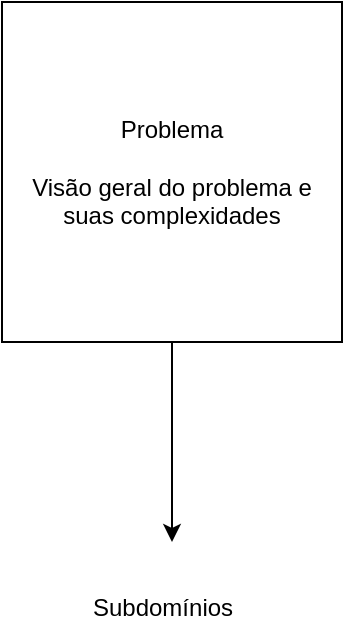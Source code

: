 <mxfile version="26.0.3">
  <diagram name="Página-1" id="gG8I9oQEqgVUmXIM6fv5">
    <mxGraphModel dx="1434" dy="786" grid="1" gridSize="10" guides="1" tooltips="1" connect="1" arrows="1" fold="1" page="1" pageScale="1" pageWidth="827" pageHeight="1169" math="0" shadow="0">
      <root>
        <mxCell id="0" />
        <mxCell id="1" parent="0" />
        <mxCell id="O_en1QQQEWVzYAi5u9CJ-2" style="edgeStyle=orthogonalEdgeStyle;rounded=0;orthogonalLoop=1;jettySize=auto;html=1;" edge="1" parent="1" source="O_en1QQQEWVzYAi5u9CJ-1">
          <mxGeometry relative="1" as="geometry">
            <mxPoint x="115" y="320" as="targetPoint" />
          </mxGeometry>
        </mxCell>
        <mxCell id="O_en1QQQEWVzYAi5u9CJ-1" value="Problema&lt;div&gt;&lt;br&gt;&lt;/div&gt;&lt;div&gt;Visão geral do problema e suas complexidades&lt;/div&gt;" style="whiteSpace=wrap;html=1;aspect=fixed;" vertex="1" parent="1">
          <mxGeometry x="30" y="50" width="170" height="170" as="geometry" />
        </mxCell>
        <mxCell id="O_en1QQQEWVzYAi5u9CJ-3" value="Subdomínios" style="text;html=1;align=center;verticalAlign=middle;resizable=0;points=[];autosize=1;strokeColor=none;fillColor=none;" vertex="1" parent="1">
          <mxGeometry x="65" y="338" width="90" height="30" as="geometry" />
        </mxCell>
      </root>
    </mxGraphModel>
  </diagram>
</mxfile>
